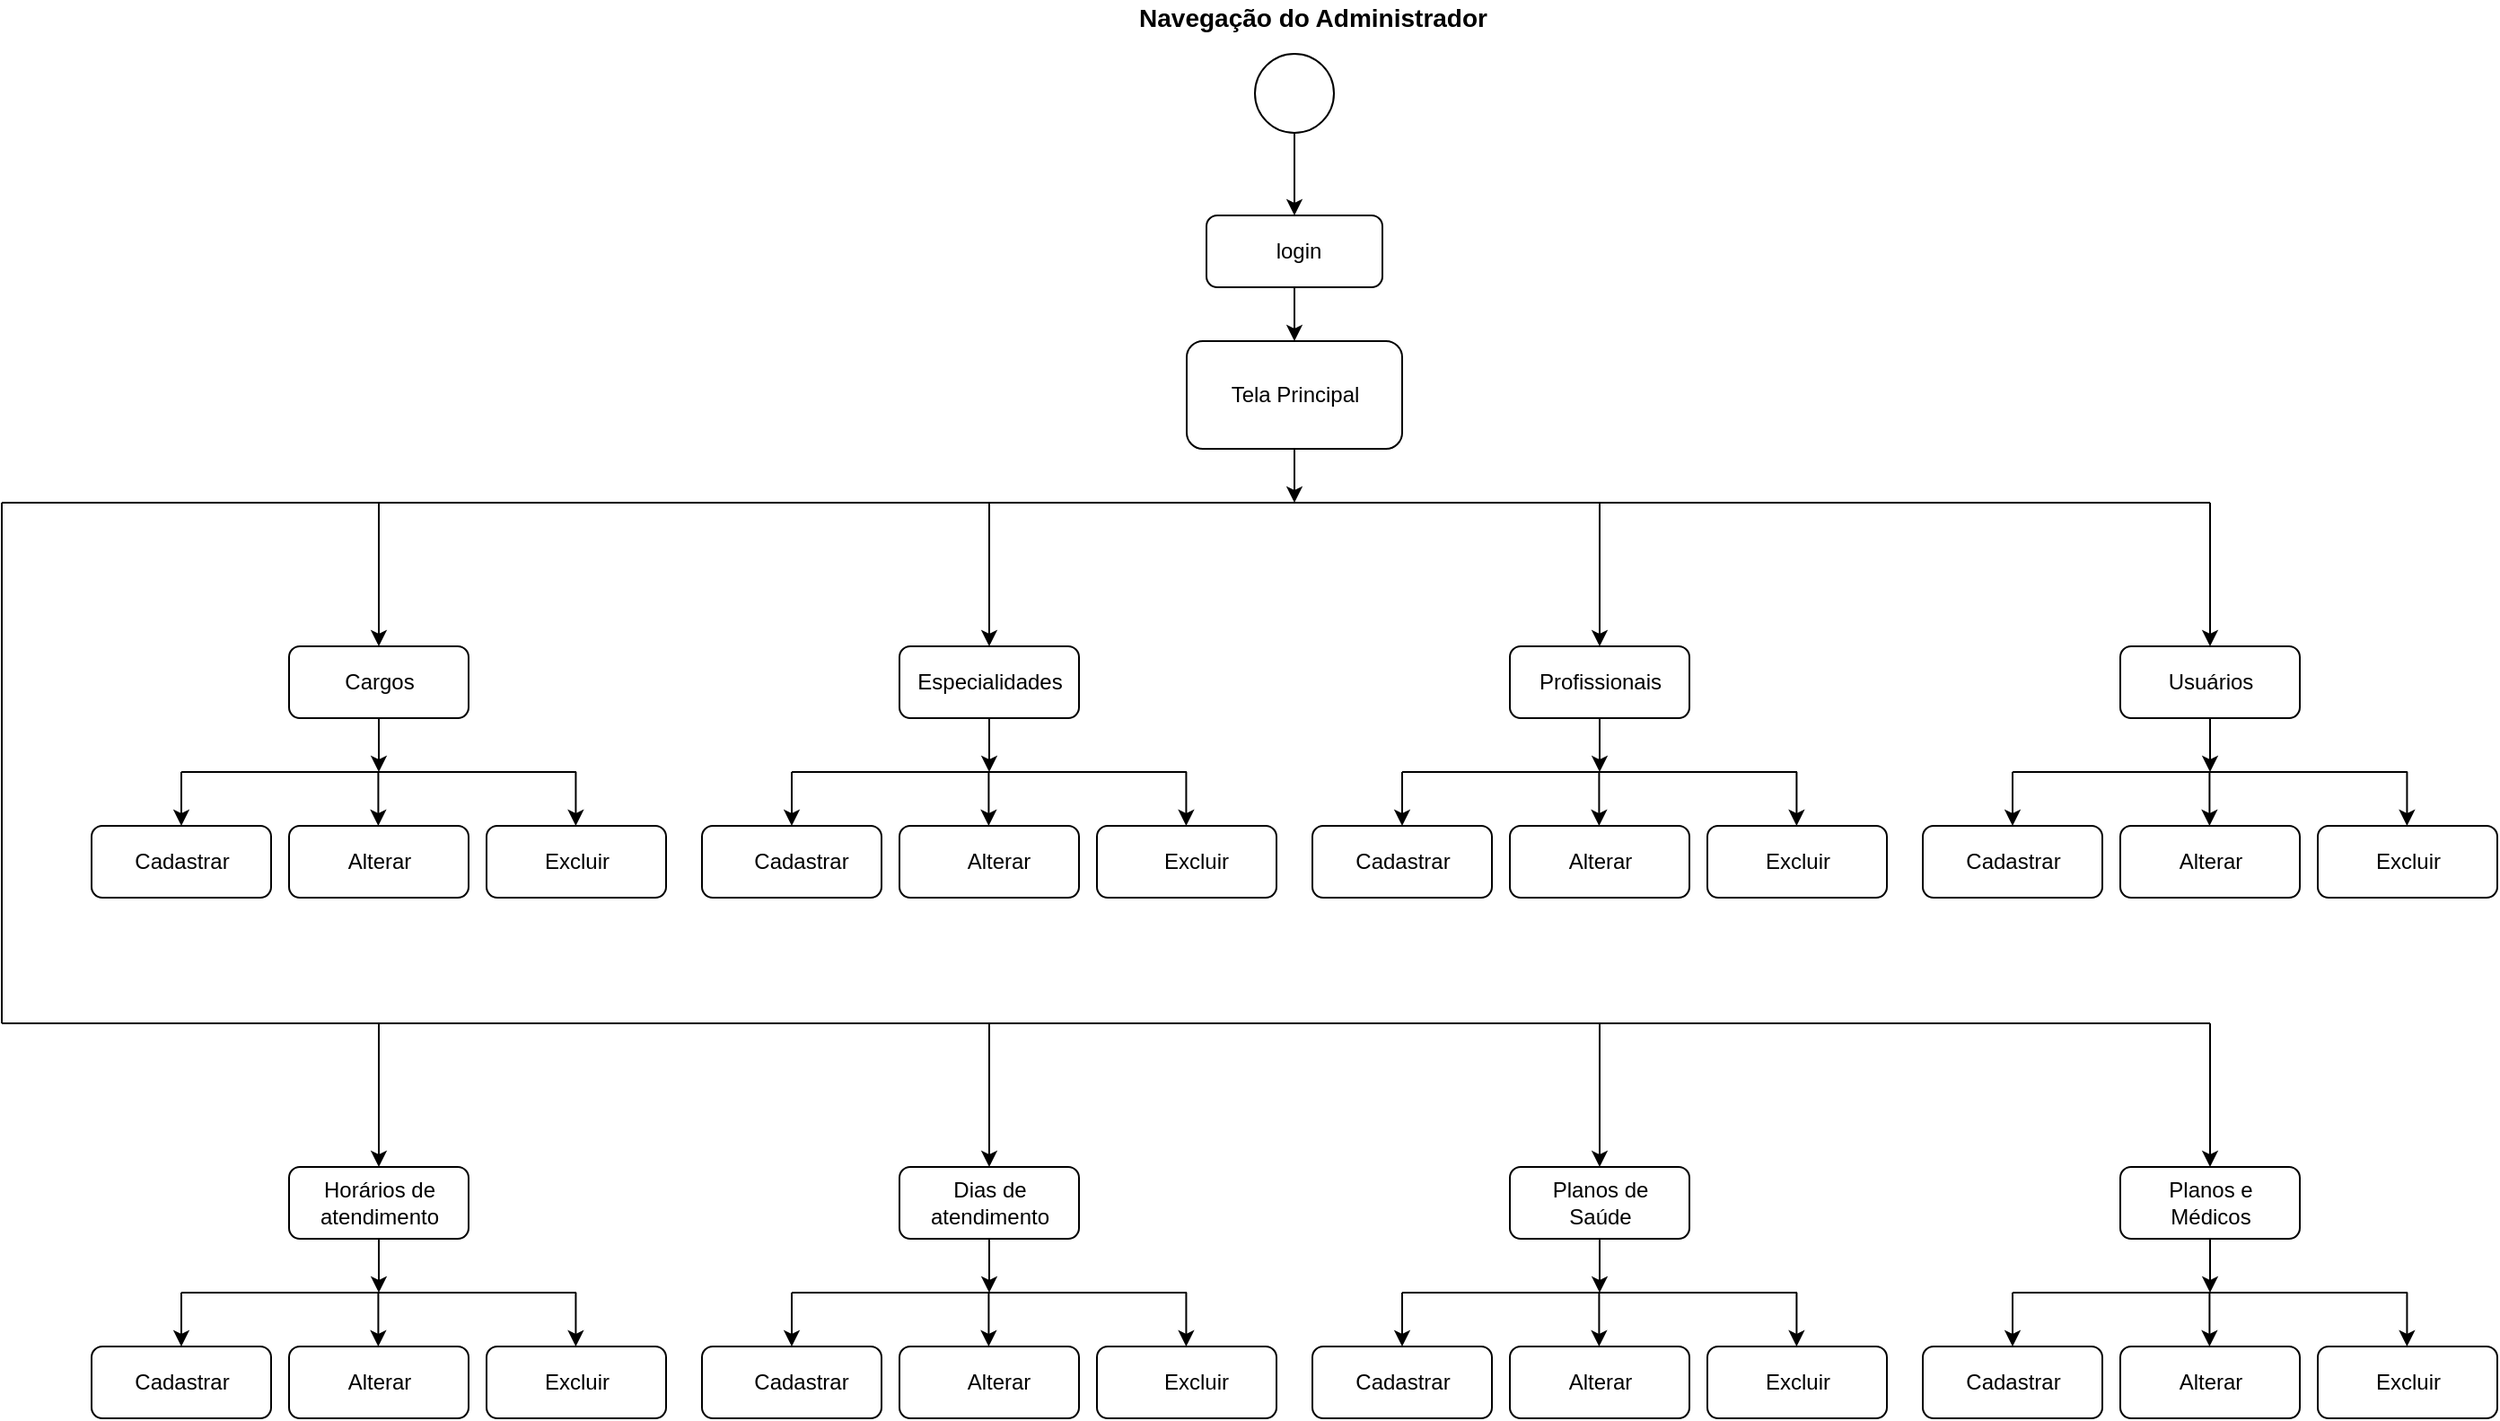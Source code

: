 <mxfile version="13.0.3" type="device"><diagram id="C5RBs43oDa-KdzZeNtuy" name="Page-1"><mxGraphModel dx="1108" dy="660" grid="1" gridSize="10" guides="1" tooltips="1" connect="1" arrows="1" fold="1" page="1" pageScale="1" pageWidth="827" pageHeight="1169" math="0" shadow="0"><root><mxCell id="WIyWlLk6GJQsqaUBKTNV-0"/><mxCell id="WIyWlLk6GJQsqaUBKTNV-1" parent="WIyWlLk6GJQsqaUBKTNV-0"/><mxCell id="JKjhknopIZYLmgMKkAcf-0" value="" style="ellipse;whiteSpace=wrap;html=1;aspect=fixed;" vertex="1" parent="WIyWlLk6GJQsqaUBKTNV-1"><mxGeometry x="798" y="30" width="44" height="44" as="geometry"/></mxCell><mxCell id="JKjhknopIZYLmgMKkAcf-1" value="" style="endArrow=classic;html=1;exitX=0.5;exitY=1;exitDx=0;exitDy=0;entryX=0.5;entryY=0;entryDx=0;entryDy=0;" edge="1" parent="WIyWlLk6GJQsqaUBKTNV-1" source="JKjhknopIZYLmgMKkAcf-0" target="JKjhknopIZYLmgMKkAcf-2"><mxGeometry width="50" height="50" relative="1" as="geometry"><mxPoint x="700" y="280" as="sourcePoint"/><mxPoint x="712" y="120" as="targetPoint"/></mxGeometry></mxCell><mxCell id="JKjhknopIZYLmgMKkAcf-2" value="" style="rounded=1;whiteSpace=wrap;html=1;" vertex="1" parent="WIyWlLk6GJQsqaUBKTNV-1"><mxGeometry x="771" y="120" width="98" height="40" as="geometry"/></mxCell><mxCell id="JKjhknopIZYLmgMKkAcf-4" value="" style="endArrow=none;html=1;" edge="1" parent="WIyWlLk6GJQsqaUBKTNV-1"><mxGeometry width="50" height="50" relative="1" as="geometry"><mxPoint x="100" y="280" as="sourcePoint"/><mxPoint x="1330" y="280" as="targetPoint"/></mxGeometry></mxCell><mxCell id="JKjhknopIZYLmgMKkAcf-5" value="" style="rounded=1;whiteSpace=wrap;html=1;" vertex="1" parent="WIyWlLk6GJQsqaUBKTNV-1"><mxGeometry x="760" y="190" width="120" height="60" as="geometry"/></mxCell><mxCell id="JKjhknopIZYLmgMKkAcf-7" value="" style="endArrow=classic;html=1;" edge="1" parent="WIyWlLk6GJQsqaUBKTNV-1"><mxGeometry width="50" height="50" relative="1" as="geometry"><mxPoint x="310" y="280" as="sourcePoint"/><mxPoint x="310" y="360" as="targetPoint"/></mxGeometry></mxCell><mxCell id="JKjhknopIZYLmgMKkAcf-8" value="" style="rounded=1;whiteSpace=wrap;html=1;" vertex="1" parent="WIyWlLk6GJQsqaUBKTNV-1"><mxGeometry x="260" y="360" width="100" height="40" as="geometry"/></mxCell><mxCell id="JKjhknopIZYLmgMKkAcf-19" value="Cargos" style="text;html=1;align=center;verticalAlign=middle;resizable=0;points=[];autosize=1;" vertex="1" parent="WIyWlLk6GJQsqaUBKTNV-1"><mxGeometry x="280" y="370" width="60" height="20" as="geometry"/></mxCell><mxCell id="JKjhknopIZYLmgMKkAcf-20" value="" style="endArrow=classic;html=1;exitX=0.5;exitY=1;exitDx=0;exitDy=0;" edge="1" parent="WIyWlLk6GJQsqaUBKTNV-1" source="JKjhknopIZYLmgMKkAcf-8"><mxGeometry width="50" height="50" relative="1" as="geometry"><mxPoint x="300" y="450" as="sourcePoint"/><mxPoint x="310" y="430" as="targetPoint"/></mxGeometry></mxCell><mxCell id="JKjhknopIZYLmgMKkAcf-21" value="" style="endArrow=none;html=1;" edge="1" parent="WIyWlLk6GJQsqaUBKTNV-1"><mxGeometry width="50" height="50" relative="1" as="geometry"><mxPoint x="200" y="430" as="sourcePoint"/><mxPoint x="420" y="430" as="targetPoint"/></mxGeometry></mxCell><mxCell id="JKjhknopIZYLmgMKkAcf-22" value="" style="endArrow=classic;html=1;" edge="1" parent="WIyWlLk6GJQsqaUBKTNV-1"><mxGeometry width="50" height="50" relative="1" as="geometry"><mxPoint x="200" y="430" as="sourcePoint"/><mxPoint x="200" y="460" as="targetPoint"/></mxGeometry></mxCell><mxCell id="JKjhknopIZYLmgMKkAcf-23" value="" style="rounded=1;whiteSpace=wrap;html=1;" vertex="1" parent="WIyWlLk6GJQsqaUBKTNV-1"><mxGeometry x="150" y="460" width="100" height="40" as="geometry"/></mxCell><mxCell id="JKjhknopIZYLmgMKkAcf-24" value="" style="endArrow=classic;html=1;" edge="1" parent="WIyWlLk6GJQsqaUBKTNV-1"><mxGeometry width="50" height="50" relative="1" as="geometry"><mxPoint x="309.71" y="430" as="sourcePoint"/><mxPoint x="309.71" y="460" as="targetPoint"/></mxGeometry></mxCell><mxCell id="JKjhknopIZYLmgMKkAcf-25" value="" style="endArrow=classic;html=1;" edge="1" parent="WIyWlLk6GJQsqaUBKTNV-1"><mxGeometry width="50" height="50" relative="1" as="geometry"><mxPoint x="419.71" y="430" as="sourcePoint"/><mxPoint x="419.71" y="460" as="targetPoint"/></mxGeometry></mxCell><mxCell id="JKjhknopIZYLmgMKkAcf-26" value="" style="rounded=1;whiteSpace=wrap;html=1;" vertex="1" parent="WIyWlLk6GJQsqaUBKTNV-1"><mxGeometry x="260" y="460" width="100" height="40" as="geometry"/></mxCell><mxCell id="JKjhknopIZYLmgMKkAcf-27" value="" style="rounded=1;whiteSpace=wrap;html=1;" vertex="1" parent="WIyWlLk6GJQsqaUBKTNV-1"><mxGeometry x="370" y="460" width="100" height="40" as="geometry"/></mxCell><mxCell id="JKjhknopIZYLmgMKkAcf-29" value="Cadastrar" style="text;html=1;align=center;verticalAlign=middle;resizable=0;points=[];autosize=1;" vertex="1" parent="WIyWlLk6GJQsqaUBKTNV-1"><mxGeometry x="165" y="470" width="70" height="20" as="geometry"/></mxCell><mxCell id="JKjhknopIZYLmgMKkAcf-30" value="Alterar" style="text;html=1;align=center;verticalAlign=middle;resizable=0;points=[];autosize=1;" vertex="1" parent="WIyWlLk6GJQsqaUBKTNV-1"><mxGeometry x="285" y="470" width="50" height="20" as="geometry"/></mxCell><mxCell id="JKjhknopIZYLmgMKkAcf-31" value="Excluir" style="text;html=1;align=center;verticalAlign=middle;resizable=0;points=[];autosize=1;" vertex="1" parent="WIyWlLk6GJQsqaUBKTNV-1"><mxGeometry x="395" y="470" width="50" height="20" as="geometry"/></mxCell><mxCell id="JKjhknopIZYLmgMKkAcf-32" value="" style="endArrow=classic;html=1;" edge="1" parent="WIyWlLk6GJQsqaUBKTNV-1"><mxGeometry width="50" height="50" relative="1" as="geometry"><mxPoint x="650" y="280" as="sourcePoint"/><mxPoint x="650" y="360" as="targetPoint"/></mxGeometry></mxCell><mxCell id="JKjhknopIZYLmgMKkAcf-33" value="" style="rounded=1;whiteSpace=wrap;html=1;" vertex="1" parent="WIyWlLk6GJQsqaUBKTNV-1"><mxGeometry x="600" y="360" width="100" height="40" as="geometry"/></mxCell><mxCell id="JKjhknopIZYLmgMKkAcf-34" value="" style="endArrow=classic;html=1;exitX=0.5;exitY=1;exitDx=0;exitDy=0;" edge="1" parent="WIyWlLk6GJQsqaUBKTNV-1" source="JKjhknopIZYLmgMKkAcf-33"><mxGeometry width="50" height="50" relative="1" as="geometry"><mxPoint x="640" y="450" as="sourcePoint"/><mxPoint x="650" y="430" as="targetPoint"/></mxGeometry></mxCell><mxCell id="JKjhknopIZYLmgMKkAcf-35" value="" style="endArrow=none;html=1;" edge="1" parent="WIyWlLk6GJQsqaUBKTNV-1"><mxGeometry width="50" height="50" relative="1" as="geometry"><mxPoint x="540" y="430" as="sourcePoint"/><mxPoint x="760" y="430" as="targetPoint"/></mxGeometry></mxCell><mxCell id="JKjhknopIZYLmgMKkAcf-36" value="" style="endArrow=classic;html=1;" edge="1" parent="WIyWlLk6GJQsqaUBKTNV-1"><mxGeometry width="50" height="50" relative="1" as="geometry"><mxPoint x="540" y="430" as="sourcePoint"/><mxPoint x="540" y="460" as="targetPoint"/></mxGeometry></mxCell><mxCell id="JKjhknopIZYLmgMKkAcf-37" value="" style="rounded=1;whiteSpace=wrap;html=1;" vertex="1" parent="WIyWlLk6GJQsqaUBKTNV-1"><mxGeometry x="490" y="460" width="100" height="40" as="geometry"/></mxCell><mxCell id="JKjhknopIZYLmgMKkAcf-38" value="" style="endArrow=classic;html=1;" edge="1" parent="WIyWlLk6GJQsqaUBKTNV-1"><mxGeometry width="50" height="50" relative="1" as="geometry"><mxPoint x="649.71" y="430" as="sourcePoint"/><mxPoint x="649.71" y="460" as="targetPoint"/></mxGeometry></mxCell><mxCell id="JKjhknopIZYLmgMKkAcf-39" value="" style="endArrow=classic;html=1;" edge="1" parent="WIyWlLk6GJQsqaUBKTNV-1"><mxGeometry width="50" height="50" relative="1" as="geometry"><mxPoint x="759.71" y="430" as="sourcePoint"/><mxPoint x="759.71" y="460" as="targetPoint"/></mxGeometry></mxCell><mxCell id="JKjhknopIZYLmgMKkAcf-40" value="" style="rounded=1;whiteSpace=wrap;html=1;" vertex="1" parent="WIyWlLk6GJQsqaUBKTNV-1"><mxGeometry x="600" y="460" width="100" height="40" as="geometry"/></mxCell><mxCell id="JKjhknopIZYLmgMKkAcf-41" value="" style="rounded=1;whiteSpace=wrap;html=1;" vertex="1" parent="WIyWlLk6GJQsqaUBKTNV-1"><mxGeometry x="710" y="460" width="100" height="40" as="geometry"/></mxCell><mxCell id="JKjhknopIZYLmgMKkAcf-42" value="Especialidades" style="text;html=1;align=center;verticalAlign=middle;resizable=0;points=[];autosize=1;" vertex="1" parent="WIyWlLk6GJQsqaUBKTNV-1"><mxGeometry x="600" y="370" width="100" height="20" as="geometry"/></mxCell><mxCell id="JKjhknopIZYLmgMKkAcf-43" value="Cadastrar" style="text;html=1;align=center;verticalAlign=middle;resizable=0;points=[];autosize=1;" vertex="1" parent="WIyWlLk6GJQsqaUBKTNV-1"><mxGeometry x="510" y="470" width="70" height="20" as="geometry"/></mxCell><mxCell id="JKjhknopIZYLmgMKkAcf-44" value="Alterar" style="text;html=1;align=center;verticalAlign=middle;resizable=0;points=[];autosize=1;" vertex="1" parent="WIyWlLk6GJQsqaUBKTNV-1"><mxGeometry x="630" y="470" width="50" height="20" as="geometry"/></mxCell><mxCell id="JKjhknopIZYLmgMKkAcf-45" value="Excluir" style="text;html=1;align=center;verticalAlign=middle;resizable=0;points=[];autosize=1;" vertex="1" parent="WIyWlLk6GJQsqaUBKTNV-1"><mxGeometry x="740" y="470" width="50" height="20" as="geometry"/></mxCell><mxCell id="JKjhknopIZYLmgMKkAcf-49" value="" style="endArrow=classic;html=1;" edge="1" parent="WIyWlLk6GJQsqaUBKTNV-1"><mxGeometry width="50" height="50" relative="1" as="geometry"><mxPoint x="990" y="280" as="sourcePoint"/><mxPoint x="990" y="360" as="targetPoint"/></mxGeometry></mxCell><mxCell id="JKjhknopIZYLmgMKkAcf-50" value="" style="rounded=1;whiteSpace=wrap;html=1;" vertex="1" parent="WIyWlLk6GJQsqaUBKTNV-1"><mxGeometry x="940" y="360" width="100" height="40" as="geometry"/></mxCell><mxCell id="JKjhknopIZYLmgMKkAcf-51" value="Profissionais" style="text;html=1;align=center;verticalAlign=middle;resizable=0;points=[];autosize=1;" vertex="1" parent="WIyWlLk6GJQsqaUBKTNV-1"><mxGeometry x="945" y="370" width="90" height="20" as="geometry"/></mxCell><mxCell id="JKjhknopIZYLmgMKkAcf-52" value="" style="endArrow=classic;html=1;exitX=0.5;exitY=1;exitDx=0;exitDy=0;" edge="1" parent="WIyWlLk6GJQsqaUBKTNV-1" source="JKjhknopIZYLmgMKkAcf-50"><mxGeometry width="50" height="50" relative="1" as="geometry"><mxPoint x="980" y="450" as="sourcePoint"/><mxPoint x="990" y="430" as="targetPoint"/></mxGeometry></mxCell><mxCell id="JKjhknopIZYLmgMKkAcf-53" value="" style="endArrow=none;html=1;" edge="1" parent="WIyWlLk6GJQsqaUBKTNV-1"><mxGeometry width="50" height="50" relative="1" as="geometry"><mxPoint x="880" y="430" as="sourcePoint"/><mxPoint x="1100" y="430" as="targetPoint"/></mxGeometry></mxCell><mxCell id="JKjhknopIZYLmgMKkAcf-54" value="" style="endArrow=classic;html=1;" edge="1" parent="WIyWlLk6GJQsqaUBKTNV-1"><mxGeometry width="50" height="50" relative="1" as="geometry"><mxPoint x="880" y="430" as="sourcePoint"/><mxPoint x="880" y="460" as="targetPoint"/></mxGeometry></mxCell><mxCell id="JKjhknopIZYLmgMKkAcf-55" value="" style="rounded=1;whiteSpace=wrap;html=1;" vertex="1" parent="WIyWlLk6GJQsqaUBKTNV-1"><mxGeometry x="830" y="460" width="100" height="40" as="geometry"/></mxCell><mxCell id="JKjhknopIZYLmgMKkAcf-56" value="" style="endArrow=classic;html=1;" edge="1" parent="WIyWlLk6GJQsqaUBKTNV-1"><mxGeometry width="50" height="50" relative="1" as="geometry"><mxPoint x="989.71" y="430" as="sourcePoint"/><mxPoint x="989.71" y="460" as="targetPoint"/></mxGeometry></mxCell><mxCell id="JKjhknopIZYLmgMKkAcf-57" value="" style="endArrow=classic;html=1;" edge="1" parent="WIyWlLk6GJQsqaUBKTNV-1"><mxGeometry width="50" height="50" relative="1" as="geometry"><mxPoint x="1099.71" y="430" as="sourcePoint"/><mxPoint x="1099.71" y="460" as="targetPoint"/></mxGeometry></mxCell><mxCell id="JKjhknopIZYLmgMKkAcf-58" value="" style="rounded=1;whiteSpace=wrap;html=1;" vertex="1" parent="WIyWlLk6GJQsqaUBKTNV-1"><mxGeometry x="940" y="460" width="100" height="40" as="geometry"/></mxCell><mxCell id="JKjhknopIZYLmgMKkAcf-59" value="" style="rounded=1;whiteSpace=wrap;html=1;" vertex="1" parent="WIyWlLk6GJQsqaUBKTNV-1"><mxGeometry x="1050" y="460" width="100" height="40" as="geometry"/></mxCell><mxCell id="JKjhknopIZYLmgMKkAcf-60" value="Cadastrar" style="text;html=1;align=center;verticalAlign=middle;resizable=0;points=[];autosize=1;" vertex="1" parent="WIyWlLk6GJQsqaUBKTNV-1"><mxGeometry x="845" y="470" width="70" height="20" as="geometry"/></mxCell><mxCell id="JKjhknopIZYLmgMKkAcf-61" value="Alterar" style="text;html=1;align=center;verticalAlign=middle;resizable=0;points=[];autosize=1;" vertex="1" parent="WIyWlLk6GJQsqaUBKTNV-1"><mxGeometry x="965" y="470" width="50" height="20" as="geometry"/></mxCell><mxCell id="JKjhknopIZYLmgMKkAcf-62" value="Excluir" style="text;html=1;align=center;verticalAlign=middle;resizable=0;points=[];autosize=1;" vertex="1" parent="WIyWlLk6GJQsqaUBKTNV-1"><mxGeometry x="1075" y="470" width="50" height="20" as="geometry"/></mxCell><mxCell id="JKjhknopIZYLmgMKkAcf-63" value="" style="endArrow=classic;html=1;" edge="1" parent="WIyWlLk6GJQsqaUBKTNV-1"><mxGeometry width="50" height="50" relative="1" as="geometry"><mxPoint x="1330" y="280" as="sourcePoint"/><mxPoint x="1330" y="360" as="targetPoint"/></mxGeometry></mxCell><mxCell id="JKjhknopIZYLmgMKkAcf-64" value="" style="rounded=1;whiteSpace=wrap;html=1;" vertex="1" parent="WIyWlLk6GJQsqaUBKTNV-1"><mxGeometry x="1280" y="360" width="100" height="40" as="geometry"/></mxCell><mxCell id="JKjhknopIZYLmgMKkAcf-65" value="Usuários" style="text;html=1;align=center;verticalAlign=middle;resizable=0;points=[];autosize=1;" vertex="1" parent="WIyWlLk6GJQsqaUBKTNV-1"><mxGeometry x="1295" y="370" width="70" height="20" as="geometry"/></mxCell><mxCell id="JKjhknopIZYLmgMKkAcf-66" value="" style="endArrow=classic;html=1;exitX=0.5;exitY=1;exitDx=0;exitDy=0;" edge="1" parent="WIyWlLk6GJQsqaUBKTNV-1" source="JKjhknopIZYLmgMKkAcf-64"><mxGeometry width="50" height="50" relative="1" as="geometry"><mxPoint x="1320" y="450" as="sourcePoint"/><mxPoint x="1330" y="430" as="targetPoint"/></mxGeometry></mxCell><mxCell id="JKjhknopIZYLmgMKkAcf-67" value="" style="endArrow=none;html=1;" edge="1" parent="WIyWlLk6GJQsqaUBKTNV-1"><mxGeometry width="50" height="50" relative="1" as="geometry"><mxPoint x="1220" y="430" as="sourcePoint"/><mxPoint x="1440" y="430" as="targetPoint"/></mxGeometry></mxCell><mxCell id="JKjhknopIZYLmgMKkAcf-68" value="" style="endArrow=classic;html=1;" edge="1" parent="WIyWlLk6GJQsqaUBKTNV-1"><mxGeometry width="50" height="50" relative="1" as="geometry"><mxPoint x="1220" y="430" as="sourcePoint"/><mxPoint x="1220" y="460" as="targetPoint"/></mxGeometry></mxCell><mxCell id="JKjhknopIZYLmgMKkAcf-69" value="" style="rounded=1;whiteSpace=wrap;html=1;" vertex="1" parent="WIyWlLk6GJQsqaUBKTNV-1"><mxGeometry x="1170" y="460" width="100" height="40" as="geometry"/></mxCell><mxCell id="JKjhknopIZYLmgMKkAcf-70" value="" style="endArrow=classic;html=1;" edge="1" parent="WIyWlLk6GJQsqaUBKTNV-1"><mxGeometry width="50" height="50" relative="1" as="geometry"><mxPoint x="1329.71" y="430" as="sourcePoint"/><mxPoint x="1329.71" y="460" as="targetPoint"/></mxGeometry></mxCell><mxCell id="JKjhknopIZYLmgMKkAcf-71" value="" style="endArrow=classic;html=1;" edge="1" parent="WIyWlLk6GJQsqaUBKTNV-1"><mxGeometry width="50" height="50" relative="1" as="geometry"><mxPoint x="1439.71" y="430" as="sourcePoint"/><mxPoint x="1439.71" y="460" as="targetPoint"/></mxGeometry></mxCell><mxCell id="JKjhknopIZYLmgMKkAcf-72" value="" style="rounded=1;whiteSpace=wrap;html=1;" vertex="1" parent="WIyWlLk6GJQsqaUBKTNV-1"><mxGeometry x="1280" y="460" width="100" height="40" as="geometry"/></mxCell><mxCell id="JKjhknopIZYLmgMKkAcf-73" value="" style="rounded=1;whiteSpace=wrap;html=1;" vertex="1" parent="WIyWlLk6GJQsqaUBKTNV-1"><mxGeometry x="1390" y="460" width="100" height="40" as="geometry"/></mxCell><mxCell id="JKjhknopIZYLmgMKkAcf-74" value="Cadastrar" style="text;html=1;align=center;verticalAlign=middle;resizable=0;points=[];autosize=1;" vertex="1" parent="WIyWlLk6GJQsqaUBKTNV-1"><mxGeometry x="1185" y="470" width="70" height="20" as="geometry"/></mxCell><mxCell id="JKjhknopIZYLmgMKkAcf-75" value="Alterar" style="text;html=1;align=center;verticalAlign=middle;resizable=0;points=[];autosize=1;" vertex="1" parent="WIyWlLk6GJQsqaUBKTNV-1"><mxGeometry x="1305" y="470" width="50" height="20" as="geometry"/></mxCell><mxCell id="JKjhknopIZYLmgMKkAcf-76" value="Excluir" style="text;html=1;align=center;verticalAlign=middle;resizable=0;points=[];autosize=1;" vertex="1" parent="WIyWlLk6GJQsqaUBKTNV-1"><mxGeometry x="1415" y="470" width="50" height="20" as="geometry"/></mxCell><mxCell id="JKjhknopIZYLmgMKkAcf-77" value="" style="endArrow=classic;html=1;entryX=0.5;entryY=0;entryDx=0;entryDy=0;exitX=0.5;exitY=1;exitDx=0;exitDy=0;" edge="1" parent="WIyWlLk6GJQsqaUBKTNV-1" source="JKjhknopIZYLmgMKkAcf-2" target="JKjhknopIZYLmgMKkAcf-5"><mxGeometry width="50" height="50" relative="1" as="geometry"><mxPoint x="790" y="70" as="sourcePoint"/><mxPoint x="840" y="20" as="targetPoint"/></mxGeometry></mxCell><mxCell id="JKjhknopIZYLmgMKkAcf-78" value="" style="endArrow=classic;html=1;exitX=0.5;exitY=1;exitDx=0;exitDy=0;" edge="1" parent="WIyWlLk6GJQsqaUBKTNV-1" source="JKjhknopIZYLmgMKkAcf-5"><mxGeometry width="50" height="50" relative="1" as="geometry"><mxPoint x="890" y="140" as="sourcePoint"/><mxPoint x="820" y="280" as="targetPoint"/></mxGeometry></mxCell><mxCell id="JKjhknopIZYLmgMKkAcf-79" value="" style="endArrow=none;html=1;" edge="1" parent="WIyWlLk6GJQsqaUBKTNV-1"><mxGeometry width="50" height="50" relative="1" as="geometry"><mxPoint x="100" y="570" as="sourcePoint"/><mxPoint x="100" y="280" as="targetPoint"/></mxGeometry></mxCell><mxCell id="JKjhknopIZYLmgMKkAcf-80" value="" style="endArrow=none;html=1;" edge="1" parent="WIyWlLk6GJQsqaUBKTNV-1"><mxGeometry width="50" height="50" relative="1" as="geometry"><mxPoint x="100" y="570" as="sourcePoint"/><mxPoint x="1330" y="570" as="targetPoint"/></mxGeometry></mxCell><mxCell id="JKjhknopIZYLmgMKkAcf-81" value="" style="endArrow=classic;html=1;" edge="1" parent="WIyWlLk6GJQsqaUBKTNV-1"><mxGeometry width="50" height="50" relative="1" as="geometry"><mxPoint x="310" y="570" as="sourcePoint"/><mxPoint x="310" y="650" as="targetPoint"/></mxGeometry></mxCell><mxCell id="JKjhknopIZYLmgMKkAcf-82" value="" style="rounded=1;whiteSpace=wrap;html=1;" vertex="1" parent="WIyWlLk6GJQsqaUBKTNV-1"><mxGeometry x="260" y="650" width="100" height="40" as="geometry"/></mxCell><mxCell id="JKjhknopIZYLmgMKkAcf-83" value="&lt;div&gt;Horários de &lt;br&gt;&lt;/div&gt;&lt;div&gt;atendimento&lt;/div&gt;" style="text;html=1;align=center;verticalAlign=middle;resizable=0;points=[];autosize=1;" vertex="1" parent="WIyWlLk6GJQsqaUBKTNV-1"><mxGeometry x="270" y="655" width="80" height="30" as="geometry"/></mxCell><mxCell id="JKjhknopIZYLmgMKkAcf-84" value="" style="endArrow=classic;html=1;exitX=0.5;exitY=1;exitDx=0;exitDy=0;" edge="1" parent="WIyWlLk6GJQsqaUBKTNV-1" source="JKjhknopIZYLmgMKkAcf-82"><mxGeometry width="50" height="50" relative="1" as="geometry"><mxPoint x="300" y="740" as="sourcePoint"/><mxPoint x="310" y="720" as="targetPoint"/></mxGeometry></mxCell><mxCell id="JKjhknopIZYLmgMKkAcf-85" value="" style="endArrow=none;html=1;" edge="1" parent="WIyWlLk6GJQsqaUBKTNV-1"><mxGeometry width="50" height="50" relative="1" as="geometry"><mxPoint x="200" y="720" as="sourcePoint"/><mxPoint x="420" y="720" as="targetPoint"/></mxGeometry></mxCell><mxCell id="JKjhknopIZYLmgMKkAcf-86" value="" style="endArrow=classic;html=1;" edge="1" parent="WIyWlLk6GJQsqaUBKTNV-1"><mxGeometry width="50" height="50" relative="1" as="geometry"><mxPoint x="200" y="720" as="sourcePoint"/><mxPoint x="200" y="750" as="targetPoint"/></mxGeometry></mxCell><mxCell id="JKjhknopIZYLmgMKkAcf-87" value="" style="rounded=1;whiteSpace=wrap;html=1;" vertex="1" parent="WIyWlLk6GJQsqaUBKTNV-1"><mxGeometry x="150" y="750" width="100" height="40" as="geometry"/></mxCell><mxCell id="JKjhknopIZYLmgMKkAcf-88" value="" style="endArrow=classic;html=1;" edge="1" parent="WIyWlLk6GJQsqaUBKTNV-1"><mxGeometry width="50" height="50" relative="1" as="geometry"><mxPoint x="309.71" y="720" as="sourcePoint"/><mxPoint x="309.71" y="750" as="targetPoint"/></mxGeometry></mxCell><mxCell id="JKjhknopIZYLmgMKkAcf-89" value="" style="endArrow=classic;html=1;" edge="1" parent="WIyWlLk6GJQsqaUBKTNV-1"><mxGeometry width="50" height="50" relative="1" as="geometry"><mxPoint x="419.71" y="720" as="sourcePoint"/><mxPoint x="419.71" y="750" as="targetPoint"/></mxGeometry></mxCell><mxCell id="JKjhknopIZYLmgMKkAcf-90" value="" style="rounded=1;whiteSpace=wrap;html=1;" vertex="1" parent="WIyWlLk6GJQsqaUBKTNV-1"><mxGeometry x="260" y="750" width="100" height="40" as="geometry"/></mxCell><mxCell id="JKjhknopIZYLmgMKkAcf-91" value="" style="rounded=1;whiteSpace=wrap;html=1;" vertex="1" parent="WIyWlLk6GJQsqaUBKTNV-1"><mxGeometry x="370" y="750" width="100" height="40" as="geometry"/></mxCell><mxCell id="JKjhknopIZYLmgMKkAcf-92" value="Cadastrar" style="text;html=1;align=center;verticalAlign=middle;resizable=0;points=[];autosize=1;" vertex="1" parent="WIyWlLk6GJQsqaUBKTNV-1"><mxGeometry x="165" y="760" width="70" height="20" as="geometry"/></mxCell><mxCell id="JKjhknopIZYLmgMKkAcf-93" value="Alterar" style="text;html=1;align=center;verticalAlign=middle;resizable=0;points=[];autosize=1;" vertex="1" parent="WIyWlLk6GJQsqaUBKTNV-1"><mxGeometry x="285" y="760" width="50" height="20" as="geometry"/></mxCell><mxCell id="JKjhknopIZYLmgMKkAcf-94" value="Excluir" style="text;html=1;align=center;verticalAlign=middle;resizable=0;points=[];autosize=1;" vertex="1" parent="WIyWlLk6GJQsqaUBKTNV-1"><mxGeometry x="395" y="760" width="50" height="20" as="geometry"/></mxCell><mxCell id="JKjhknopIZYLmgMKkAcf-95" value="" style="endArrow=classic;html=1;" edge="1" parent="WIyWlLk6GJQsqaUBKTNV-1"><mxGeometry width="50" height="50" relative="1" as="geometry"><mxPoint x="650" y="570" as="sourcePoint"/><mxPoint x="650" y="650" as="targetPoint"/></mxGeometry></mxCell><mxCell id="JKjhknopIZYLmgMKkAcf-96" value="" style="rounded=1;whiteSpace=wrap;html=1;" vertex="1" parent="WIyWlLk6GJQsqaUBKTNV-1"><mxGeometry x="600" y="650" width="100" height="40" as="geometry"/></mxCell><mxCell id="JKjhknopIZYLmgMKkAcf-97" value="" style="endArrow=classic;html=1;exitX=0.5;exitY=1;exitDx=0;exitDy=0;" edge="1" parent="WIyWlLk6GJQsqaUBKTNV-1" source="JKjhknopIZYLmgMKkAcf-96"><mxGeometry width="50" height="50" relative="1" as="geometry"><mxPoint x="640" y="740" as="sourcePoint"/><mxPoint x="650" y="720" as="targetPoint"/></mxGeometry></mxCell><mxCell id="JKjhknopIZYLmgMKkAcf-98" value="" style="endArrow=none;html=1;" edge="1" parent="WIyWlLk6GJQsqaUBKTNV-1"><mxGeometry width="50" height="50" relative="1" as="geometry"><mxPoint x="540" y="720" as="sourcePoint"/><mxPoint x="760" y="720" as="targetPoint"/></mxGeometry></mxCell><mxCell id="JKjhknopIZYLmgMKkAcf-99" value="" style="endArrow=classic;html=1;" edge="1" parent="WIyWlLk6GJQsqaUBKTNV-1"><mxGeometry width="50" height="50" relative="1" as="geometry"><mxPoint x="540" y="720" as="sourcePoint"/><mxPoint x="540" y="750" as="targetPoint"/></mxGeometry></mxCell><mxCell id="JKjhknopIZYLmgMKkAcf-100" value="" style="rounded=1;whiteSpace=wrap;html=1;" vertex="1" parent="WIyWlLk6GJQsqaUBKTNV-1"><mxGeometry x="490" y="750" width="100" height="40" as="geometry"/></mxCell><mxCell id="JKjhknopIZYLmgMKkAcf-101" value="" style="endArrow=classic;html=1;" edge="1" parent="WIyWlLk6GJQsqaUBKTNV-1"><mxGeometry width="50" height="50" relative="1" as="geometry"><mxPoint x="649.71" y="720" as="sourcePoint"/><mxPoint x="649.71" y="750" as="targetPoint"/></mxGeometry></mxCell><mxCell id="JKjhknopIZYLmgMKkAcf-102" value="" style="endArrow=classic;html=1;" edge="1" parent="WIyWlLk6GJQsqaUBKTNV-1"><mxGeometry width="50" height="50" relative="1" as="geometry"><mxPoint x="759.71" y="720" as="sourcePoint"/><mxPoint x="759.71" y="750" as="targetPoint"/></mxGeometry></mxCell><mxCell id="JKjhknopIZYLmgMKkAcf-103" value="" style="rounded=1;whiteSpace=wrap;html=1;" vertex="1" parent="WIyWlLk6GJQsqaUBKTNV-1"><mxGeometry x="600" y="750" width="100" height="40" as="geometry"/></mxCell><mxCell id="JKjhknopIZYLmgMKkAcf-104" value="" style="rounded=1;whiteSpace=wrap;html=1;" vertex="1" parent="WIyWlLk6GJQsqaUBKTNV-1"><mxGeometry x="710" y="750" width="100" height="40" as="geometry"/></mxCell><mxCell id="JKjhknopIZYLmgMKkAcf-105" value="&lt;div&gt;Dias de&lt;/div&gt;&lt;div&gt;atendimento&lt;br&gt;&lt;/div&gt;" style="text;html=1;align=center;verticalAlign=middle;resizable=0;points=[];autosize=1;" vertex="1" parent="WIyWlLk6GJQsqaUBKTNV-1"><mxGeometry x="610" y="655" width="80" height="30" as="geometry"/></mxCell><mxCell id="JKjhknopIZYLmgMKkAcf-106" value="Cadastrar" style="text;html=1;align=center;verticalAlign=middle;resizable=0;points=[];autosize=1;" vertex="1" parent="WIyWlLk6GJQsqaUBKTNV-1"><mxGeometry x="510" y="760" width="70" height="20" as="geometry"/></mxCell><mxCell id="JKjhknopIZYLmgMKkAcf-107" value="Alterar" style="text;html=1;align=center;verticalAlign=middle;resizable=0;points=[];autosize=1;" vertex="1" parent="WIyWlLk6GJQsqaUBKTNV-1"><mxGeometry x="630" y="760" width="50" height="20" as="geometry"/></mxCell><mxCell id="JKjhknopIZYLmgMKkAcf-108" value="Excluir" style="text;html=1;align=center;verticalAlign=middle;resizable=0;points=[];autosize=1;" vertex="1" parent="WIyWlLk6GJQsqaUBKTNV-1"><mxGeometry x="740" y="760" width="50" height="20" as="geometry"/></mxCell><mxCell id="JKjhknopIZYLmgMKkAcf-109" value="" style="endArrow=classic;html=1;" edge="1" parent="WIyWlLk6GJQsqaUBKTNV-1"><mxGeometry width="50" height="50" relative="1" as="geometry"><mxPoint x="990" y="570" as="sourcePoint"/><mxPoint x="990" y="650" as="targetPoint"/></mxGeometry></mxCell><mxCell id="JKjhknopIZYLmgMKkAcf-110" value="" style="rounded=1;whiteSpace=wrap;html=1;" vertex="1" parent="WIyWlLk6GJQsqaUBKTNV-1"><mxGeometry x="940" y="650" width="100" height="40" as="geometry"/></mxCell><mxCell id="JKjhknopIZYLmgMKkAcf-111" value="&lt;div&gt;Planos de&lt;/div&gt;&lt;div&gt; Saúde&lt;/div&gt;" style="text;html=1;align=center;verticalAlign=middle;resizable=0;points=[];autosize=1;" vertex="1" parent="WIyWlLk6GJQsqaUBKTNV-1"><mxGeometry x="955" y="655" width="70" height="30" as="geometry"/></mxCell><mxCell id="JKjhknopIZYLmgMKkAcf-112" value="" style="endArrow=classic;html=1;exitX=0.5;exitY=1;exitDx=0;exitDy=0;" edge="1" parent="WIyWlLk6GJQsqaUBKTNV-1" source="JKjhknopIZYLmgMKkAcf-110"><mxGeometry width="50" height="50" relative="1" as="geometry"><mxPoint x="980" y="740" as="sourcePoint"/><mxPoint x="990" y="720" as="targetPoint"/></mxGeometry></mxCell><mxCell id="JKjhknopIZYLmgMKkAcf-113" value="" style="endArrow=none;html=1;" edge="1" parent="WIyWlLk6GJQsqaUBKTNV-1"><mxGeometry width="50" height="50" relative="1" as="geometry"><mxPoint x="880" y="720" as="sourcePoint"/><mxPoint x="1100" y="720" as="targetPoint"/></mxGeometry></mxCell><mxCell id="JKjhknopIZYLmgMKkAcf-114" value="" style="endArrow=classic;html=1;" edge="1" parent="WIyWlLk6GJQsqaUBKTNV-1"><mxGeometry width="50" height="50" relative="1" as="geometry"><mxPoint x="880" y="720" as="sourcePoint"/><mxPoint x="880" y="750" as="targetPoint"/></mxGeometry></mxCell><mxCell id="JKjhknopIZYLmgMKkAcf-115" value="" style="rounded=1;whiteSpace=wrap;html=1;" vertex="1" parent="WIyWlLk6GJQsqaUBKTNV-1"><mxGeometry x="830" y="750" width="100" height="40" as="geometry"/></mxCell><mxCell id="JKjhknopIZYLmgMKkAcf-116" value="" style="endArrow=classic;html=1;" edge="1" parent="WIyWlLk6GJQsqaUBKTNV-1"><mxGeometry width="50" height="50" relative="1" as="geometry"><mxPoint x="989.71" y="720" as="sourcePoint"/><mxPoint x="989.71" y="750" as="targetPoint"/></mxGeometry></mxCell><mxCell id="JKjhknopIZYLmgMKkAcf-117" value="" style="endArrow=classic;html=1;" edge="1" parent="WIyWlLk6GJQsqaUBKTNV-1"><mxGeometry width="50" height="50" relative="1" as="geometry"><mxPoint x="1099.71" y="720" as="sourcePoint"/><mxPoint x="1099.71" y="750" as="targetPoint"/></mxGeometry></mxCell><mxCell id="JKjhknopIZYLmgMKkAcf-118" value="" style="rounded=1;whiteSpace=wrap;html=1;" vertex="1" parent="WIyWlLk6GJQsqaUBKTNV-1"><mxGeometry x="940" y="750" width="100" height="40" as="geometry"/></mxCell><mxCell id="JKjhknopIZYLmgMKkAcf-119" value="" style="rounded=1;whiteSpace=wrap;html=1;" vertex="1" parent="WIyWlLk6GJQsqaUBKTNV-1"><mxGeometry x="1050" y="750" width="100" height="40" as="geometry"/></mxCell><mxCell id="JKjhknopIZYLmgMKkAcf-120" value="Cadastrar" style="text;html=1;align=center;verticalAlign=middle;resizable=0;points=[];autosize=1;" vertex="1" parent="WIyWlLk6GJQsqaUBKTNV-1"><mxGeometry x="845" y="760" width="70" height="20" as="geometry"/></mxCell><mxCell id="JKjhknopIZYLmgMKkAcf-121" value="Alterar" style="text;html=1;align=center;verticalAlign=middle;resizable=0;points=[];autosize=1;" vertex="1" parent="WIyWlLk6GJQsqaUBKTNV-1"><mxGeometry x="965" y="760" width="50" height="20" as="geometry"/></mxCell><mxCell id="JKjhknopIZYLmgMKkAcf-122" value="Excluir" style="text;html=1;align=center;verticalAlign=middle;resizable=0;points=[];autosize=1;" vertex="1" parent="WIyWlLk6GJQsqaUBKTNV-1"><mxGeometry x="1075" y="760" width="50" height="20" as="geometry"/></mxCell><mxCell id="JKjhknopIZYLmgMKkAcf-123" value="" style="endArrow=classic;html=1;" edge="1" parent="WIyWlLk6GJQsqaUBKTNV-1"><mxGeometry width="50" height="50" relative="1" as="geometry"><mxPoint x="1330" y="570" as="sourcePoint"/><mxPoint x="1330" y="650" as="targetPoint"/></mxGeometry></mxCell><mxCell id="JKjhknopIZYLmgMKkAcf-124" value="" style="rounded=1;whiteSpace=wrap;html=1;" vertex="1" parent="WIyWlLk6GJQsqaUBKTNV-1"><mxGeometry x="1280" y="650" width="100" height="40" as="geometry"/></mxCell><mxCell id="JKjhknopIZYLmgMKkAcf-125" value="&lt;div&gt;Planos e &lt;br&gt;&lt;/div&gt;&lt;div&gt;Médicos&lt;/div&gt;" style="text;html=1;align=center;verticalAlign=middle;resizable=0;points=[];autosize=1;" vertex="1" parent="WIyWlLk6GJQsqaUBKTNV-1"><mxGeometry x="1300" y="655" width="60" height="30" as="geometry"/></mxCell><mxCell id="JKjhknopIZYLmgMKkAcf-126" value="" style="endArrow=classic;html=1;exitX=0.5;exitY=1;exitDx=0;exitDy=0;" edge="1" parent="WIyWlLk6GJQsqaUBKTNV-1" source="JKjhknopIZYLmgMKkAcf-124"><mxGeometry width="50" height="50" relative="1" as="geometry"><mxPoint x="1320" y="740" as="sourcePoint"/><mxPoint x="1330" y="720" as="targetPoint"/></mxGeometry></mxCell><mxCell id="JKjhknopIZYLmgMKkAcf-127" value="" style="endArrow=none;html=1;" edge="1" parent="WIyWlLk6GJQsqaUBKTNV-1"><mxGeometry width="50" height="50" relative="1" as="geometry"><mxPoint x="1220" y="720" as="sourcePoint"/><mxPoint x="1440" y="720" as="targetPoint"/></mxGeometry></mxCell><mxCell id="JKjhknopIZYLmgMKkAcf-128" value="" style="endArrow=classic;html=1;" edge="1" parent="WIyWlLk6GJQsqaUBKTNV-1"><mxGeometry width="50" height="50" relative="1" as="geometry"><mxPoint x="1220" y="720" as="sourcePoint"/><mxPoint x="1220" y="750" as="targetPoint"/></mxGeometry></mxCell><mxCell id="JKjhknopIZYLmgMKkAcf-129" value="" style="rounded=1;whiteSpace=wrap;html=1;" vertex="1" parent="WIyWlLk6GJQsqaUBKTNV-1"><mxGeometry x="1170" y="750" width="100" height="40" as="geometry"/></mxCell><mxCell id="JKjhknopIZYLmgMKkAcf-130" value="" style="endArrow=classic;html=1;" edge="1" parent="WIyWlLk6GJQsqaUBKTNV-1"><mxGeometry width="50" height="50" relative="1" as="geometry"><mxPoint x="1329.71" y="720" as="sourcePoint"/><mxPoint x="1329.71" y="750" as="targetPoint"/></mxGeometry></mxCell><mxCell id="JKjhknopIZYLmgMKkAcf-131" value="" style="endArrow=classic;html=1;" edge="1" parent="WIyWlLk6GJQsqaUBKTNV-1"><mxGeometry width="50" height="50" relative="1" as="geometry"><mxPoint x="1439.71" y="720" as="sourcePoint"/><mxPoint x="1439.71" y="750" as="targetPoint"/></mxGeometry></mxCell><mxCell id="JKjhknopIZYLmgMKkAcf-132" value="" style="rounded=1;whiteSpace=wrap;html=1;" vertex="1" parent="WIyWlLk6GJQsqaUBKTNV-1"><mxGeometry x="1280" y="750" width="100" height="40" as="geometry"/></mxCell><mxCell id="JKjhknopIZYLmgMKkAcf-133" value="" style="rounded=1;whiteSpace=wrap;html=1;" vertex="1" parent="WIyWlLk6GJQsqaUBKTNV-1"><mxGeometry x="1390" y="750" width="100" height="40" as="geometry"/></mxCell><mxCell id="JKjhknopIZYLmgMKkAcf-134" value="Cadastrar" style="text;html=1;align=center;verticalAlign=middle;resizable=0;points=[];autosize=1;" vertex="1" parent="WIyWlLk6GJQsqaUBKTNV-1"><mxGeometry x="1185" y="760" width="70" height="20" as="geometry"/></mxCell><mxCell id="JKjhknopIZYLmgMKkAcf-135" value="Alterar" style="text;html=1;align=center;verticalAlign=middle;resizable=0;points=[];autosize=1;" vertex="1" parent="WIyWlLk6GJQsqaUBKTNV-1"><mxGeometry x="1305" y="760" width="50" height="20" as="geometry"/></mxCell><mxCell id="JKjhknopIZYLmgMKkAcf-136" value="Excluir" style="text;html=1;align=center;verticalAlign=middle;resizable=0;points=[];autosize=1;" vertex="1" parent="WIyWlLk6GJQsqaUBKTNV-1"><mxGeometry x="1415" y="760" width="50" height="20" as="geometry"/></mxCell><mxCell id="JKjhknopIZYLmgMKkAcf-138" value="login" style="text;html=1;align=center;verticalAlign=middle;resizable=0;points=[];autosize=1;" vertex="1" parent="WIyWlLk6GJQsqaUBKTNV-1"><mxGeometry x="802" y="130" width="40" height="20" as="geometry"/></mxCell><mxCell id="JKjhknopIZYLmgMKkAcf-139" value="Tela Principal" style="text;html=1;align=center;verticalAlign=middle;resizable=0;points=[];autosize=1;" vertex="1" parent="WIyWlLk6GJQsqaUBKTNV-1"><mxGeometry x="775" y="210" width="90" height="20" as="geometry"/></mxCell><mxCell id="JKjhknopIZYLmgMKkAcf-142" value="&lt;font style=&quot;font-size: 14px&quot;&gt;&lt;b&gt;Navegação do Administrador&lt;/b&gt;&lt;/font&gt;" style="text;html=1;align=center;verticalAlign=middle;resizable=0;points=[];autosize=1;" vertex="1" parent="WIyWlLk6GJQsqaUBKTNV-1"><mxGeometry x="720" width="220" height="20" as="geometry"/></mxCell></root></mxGraphModel></diagram></mxfile>